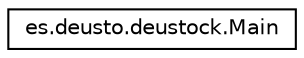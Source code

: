 digraph "Graphical Class Hierarchy"
{
 // LATEX_PDF_SIZE
  edge [fontname="Helvetica",fontsize="10",labelfontname="Helvetica",labelfontsize="10"];
  node [fontname="Helvetica",fontsize="10",shape=record];
  rankdir="LR";
  Node0 [label="es.deusto.deustock.Main",height=0.2,width=0.4,color="black", fillcolor="white", style="filled",URL="$classes_1_1deusto_1_1deustock_1_1_main.html",tooltip=" "];
}
